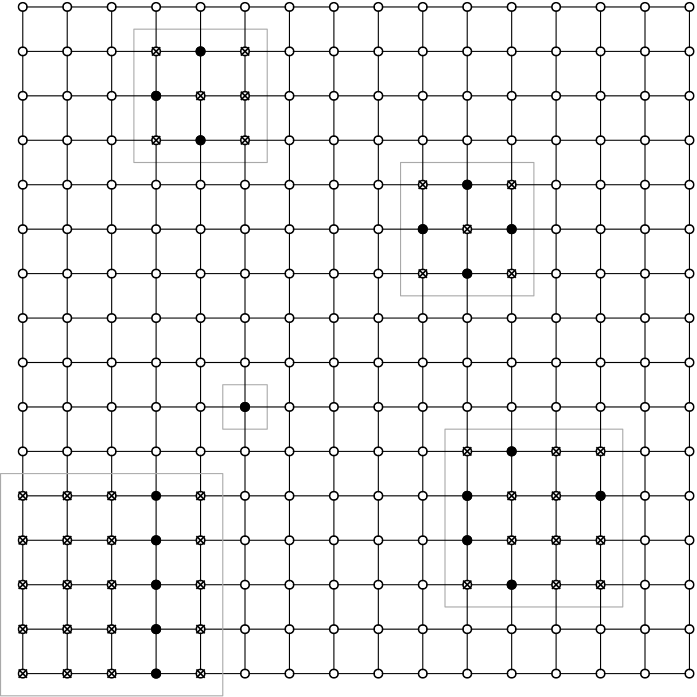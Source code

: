 <?xml version="1.0"?>
<!DOCTYPE ipe SYSTEM "ipe.dtd">
<ipe version="70010" creator="Ipe 7.0.10">
<info created="D:20120314140530" modified="D:20120314141859"/>
<ipestyle name="basic">
<symbol name="arrow/arc(spx)">
<path stroke="sym-stroke" fill="sym-stroke" pen="sym-pen">
0 0 m
-1 0.333 l
-1 -0.333 l
h
</path>
</symbol>
<symbol name="arrow/farc(spx)">
<path stroke="sym-stroke" fill="white" pen="sym-pen">
0 0 m
-1 0.333 l
-1 -0.333 l
h
</path>
</symbol>
<symbol name="mark/circle(sx)" transformations="translations">
<path fill="sym-stroke">
0.6 0 0 0.6 0 0 e
0.4 0 0 0.4 0 0 e
</path>
</symbol>
<symbol name="mark/disk(sx)" transformations="translations">
<path fill="sym-stroke">
0.6 0 0 0.6 0 0 e
</path>
</symbol>
<symbol name="mark/fdisk(sfx)" transformations="translations">
<group>
<path fill="sym-stroke" fillrule="eofill">
0.6 0 0 0.6 0 0 e
0.4 0 0 0.4 0 0 e
</path>
<path fill="sym-fill">
0.4 0 0 0.4 0 0 e
</path>
</group>
</symbol>
<symbol name="mark/box(sx)" transformations="translations">
<path fill="sym-stroke" fillrule="eofill">
-0.6 -0.6 m
0.6 -0.6 l
0.6 0.6 l
-0.6 0.6 l
h
-0.4 -0.4 m
0.4 -0.4 l
0.4 0.4 l
-0.4 0.4 l
h
</path>
</symbol>
<symbol name="mark/square(sx)" transformations="translations">
<path fill="sym-stroke">
-0.6 -0.6 m
0.6 -0.6 l
0.6 0.6 l
-0.6 0.6 l
h
</path>
</symbol>
<symbol name="mark/fsquare(sfx)" transformations="translations">
<group>
<path fill="sym-stroke" fillrule="eofill">
-0.6 -0.6 m
0.6 -0.6 l
0.6 0.6 l
-0.6 0.6 l
h
-0.4 -0.4 m
0.4 -0.4 l
0.4 0.4 l
-0.4 0.4 l
h
</path>
<path fill="sym-fill">
-0.4 -0.4 m
0.4 -0.4 l
0.4 0.4 l
-0.4 0.4 l
h
</path>
</group>
</symbol>
<symbol name="mark/cross(sx)" transformations="translations">
<group>
<path fill="sym-stroke">
-0.43 -0.57 m
0.57 0.43 l
0.43 0.57 l
-0.57 -0.43 l
h
</path>
<path fill="sym-stroke">
-0.43 0.57 m
0.57 -0.43 l
0.43 -0.57 l
-0.57 0.43 l
h
</path>
</group>
</symbol>
<symbol name="arrow/fnormal(spx)">
<path stroke="sym-stroke" fill="white" pen="sym-pen">
0 0 m
-1 0.333 l
-1 -0.333 l
h
</path>
</symbol>
<symbol name="arrow/pointed(spx)">
<path stroke="sym-stroke" fill="sym-stroke" pen="sym-pen">
0 0 m
-1 0.333 l
-0.8 0 l
-1 -0.333 l
h
</path>
</symbol>
<symbol name="arrow/fpointed(spx)">
<path stroke="sym-stroke" fill="white" pen="sym-pen">
0 0 m
-1 0.333 l
-0.8 0 l
-1 -0.333 l
h
</path>
</symbol>
<symbol name="arrow/linear(spx)">
<path stroke="sym-stroke" pen="sym-pen">
-1 0.333 m
0 0 l
-1 -0.333 l
</path>
</symbol>
<symbol name="arrow/fdouble(spx)">
<path stroke="sym-stroke" fill="white" pen="sym-pen">
0 0 m
-1 0.333 l
-1 -0.333 l
h
-1 0 m
-2 0.333 l
-2 -0.333 l
h
</path>
</symbol>
<symbol name="arrow/double(spx)">
<path stroke="sym-stroke" fill="sym-stroke" pen="sym-pen">
0 0 m
-1 0.333 l
-1 -0.333 l
h
-1 0 m
-2 0.333 l
-2 -0.333 l
h
</path>
</symbol>
<pen name="heavier" value="0.8"/>
<pen name="fat" value="1.2"/>
<pen name="ultrafat" value="2"/>
<symbolsize name="large" value="5"/>
<symbolsize name="small" value="2"/>
<symbolsize name="tiny" value="1.1"/>
<arrowsize name="large" value="10"/>
<arrowsize name="small" value="5"/>
<arrowsize name="tiny" value="3"/>
<color name="red" value="1 0 0"/>
<color name="green" value="0 1 0"/>
<color name="blue" value="0 0 1"/>
<color name="yellow" value="1 1 0"/>
<color name="orange" value="1 0.647 0"/>
<color name="gold" value="1 0.843 0"/>
<color name="purple" value="0.627 0.125 0.941"/>
<color name="gray" value="0.745"/>
<color name="brown" value="0.647 0.165 0.165"/>
<color name="navy" value="0 0 0.502"/>
<color name="pink" value="1 0.753 0.796"/>
<color name="seagreen" value="0.18 0.545 0.341"/>
<color name="turquoise" value="0.251 0.878 0.816"/>
<color name="violet" value="0.933 0.51 0.933"/>
<color name="darkblue" value="0 0 0.545"/>
<color name="darkcyan" value="0 0.545 0.545"/>
<color name="darkgray" value="0.663"/>
<color name="darkgreen" value="0 0.392 0"/>
<color name="darkmagenta" value="0.545 0 0.545"/>
<color name="darkorange" value="1 0.549 0"/>
<color name="darkred" value="0.545 0 0"/>
<color name="lightblue" value="0.678 0.847 0.902"/>
<color name="lightcyan" value="0.878 1 1"/>
<color name="lightgray" value="0.827"/>
<color name="lightgreen" value="0.565 0.933 0.565"/>
<color name="lightyellow" value="1 1 0.878"/>
<dashstyle name="dashed" value="[4] 0"/>
<dashstyle name="dotted" value="[1 3] 0"/>
<dashstyle name="dash dotted" value="[4 2 1 2] 0"/>
<dashstyle name="dash dot dotted" value="[4 2 1 2 1 2] 0"/>
<textsize name="large" value="\large"/>
<textsize name="small" value="\small"/>
<textsize name="tiny" value="\tiny"/>
<textsize name="Large" value="\Large"/>
<textsize name="LARGE" value="\LARGE"/>
<textsize name="huge" value="\huge"/>
<textsize name="Huge" value="\Huge"/>
<textsize name="footnote" value="\footnotesize"/>
<textstyle name="center" begin="\begin{center}" end="\end{center}"/>
<textstyle name="itemize" begin="\begin{itemize}" end="\end{itemize}"/>
<textstyle name="item" begin="\begin{itemize}\item{}" end="\end{itemize}"/>
<gridsize name="4 pts" value="4"/>
<gridsize name="8 pts (~3 mm)" value="8"/>
<gridsize name="16 pts (~6 mm)" value="16"/>
<gridsize name="32 pts (~12 mm)" value="32"/>
<gridsize name="10 pts (~3.5 mm)" value="10"/>
<gridsize name="20 pts (~7 mm)" value="20"/>
<gridsize name="14 pts (~5 mm)" value="14"/>
<gridsize name="28 pts (~10 mm)" value="28"/>
<gridsize name="56 pts (~20 mm)" value="56"/>
<anglesize name="90 deg" value="90"/>
<anglesize name="60 deg" value="60"/>
<anglesize name="45 deg" value="45"/>
<anglesize name="30 deg" value="30"/>
<anglesize name="22.5 deg" value="22.5"/>
<tiling name="falling" angle="-60" step="4" width="1"/>
<tiling name="rising" angle="30" step="4" width="1"/>
</ipestyle>
<page>
<layer name="alpha"/>
<view layers="alpha" active="alpha"/>
<path layer="alpha" matrix="1 0 0 1 -168 -24" stroke="darkgray">
384 320 m
384 256 l
448 256 l
448 320 l
h
</path>
<path matrix="1 0 0 1 -232 -8" stroke="darkgray">
336 448 m
336 400 l
384 400 l
384 448 l
h
</path>
<path matrix="1 0 0 1 -136 -56" stroke="darkgray">
336 448 m
336 400 l
384 400 l
384 448 l
h
</path>
<path matrix="1 0 0 1 -216 -72" stroke="darkgray">
352 384 m
352 368 l
368 368 l
368 384 l
h
</path>
<path stroke="black">
64 352 m
304 352 l
</path>
<path matrix="1 0 0 1 192 0" stroke="black">
112 208 m
112 448 l
</path>
<path matrix="1 0 0 1 192 0" stroke="black">
96 208 m
96 448 l
</path>
<path matrix="1 0 0 1 192 0" stroke="black">
80 208 m
80 448 l
</path>
<path matrix="1 0 0 1 192 0" stroke="black">
64 448 m
64 208 l
</path>
<path matrix="1 0 0 1 128 0" stroke="black">
112 208 m
112 448 l
</path>
<path matrix="1 0 0 1 128 0" stroke="black">
96 208 m
96 448 l
</path>
<path matrix="1 0 0 1 128 0" stroke="black">
80 208 m
80 448 l
</path>
<path matrix="1 0 0 1 128 0" stroke="black">
64 448 m
64 208 l
</path>
<path matrix="1 0 0 1 64 0" stroke="black">
112 208 m
112 448 l
</path>
<path matrix="1 0 0 1 64 0" stroke="black">
96 208 m
96 448 l
</path>
<path matrix="1 0 0 1 64 0" stroke="black">
80 208 m
80 448 l
</path>
<path matrix="1 0 0 1 64 0" stroke="black">
64 448 m
64 208 l
</path>
<path stroke="black">
112 208 m
112 448 l
</path>
<path stroke="black">
96 208 m
96 448 l
</path>
<path stroke="black">
80 208 m
80 448 l
</path>
<path stroke="black">
64 448 m
64 208 l
</path>
<path stroke="black">
64 448 m
304 448 l
</path>
<path stroke="black">
64 432 m
304 432 l
</path>
<path stroke="black">
64 416 m
304 416 l
</path>
<path stroke="black">
64 208 m
304 208 l
</path>
<path stroke="black">
64 224 m
304 224 l
</path>
<path stroke="black">
64 240 m
304 240 l
</path>
<path stroke="black">
64 256 m
304 256 l
</path>
<path stroke="black">
64 272 m
304 272 l
</path>
<path stroke="black">
64 288 m
304 288 l
</path>
<path stroke="black">
64 304 m
304 304 l
</path>
<path stroke="black">
64 320 m
304 320 l
</path>
<path stroke="black">
64 336 m
304 336 l
</path>
<path stroke="black">
64 368 m
304 368 l
</path>
<path stroke="black">
64 384 m
304 384 l
</path>
<path stroke="black">
64 400 m
304 400 l
</path>
<use name="mark/fdisk(sfx)" pos="64 448" size="normal" stroke="black" fill="white"/>
<use name="mark/fdisk(sfx)" pos="80 448" size="normal" stroke="black" fill="white"/>
<use name="mark/fdisk(sfx)" pos="96 448" size="normal" stroke="black" fill="white"/>
<use name="mark/fdisk(sfx)" pos="112 448" size="normal" stroke="black" fill="white"/>
<use name="mark/fdisk(sfx)" pos="112 432" size="normal" stroke="black" fill="white"/>
<use name="mark/fdisk(sfx)" pos="96 432" size="normal" stroke="black" fill="white"/>
<use name="mark/fdisk(sfx)" pos="80 432" size="normal" stroke="black" fill="white"/>
<use name="mark/fdisk(sfx)" pos="64 432" size="normal" stroke="black" fill="white"/>
<use name="mark/fdisk(sfx)" pos="64 416" size="normal" stroke="black" fill="white"/>
<use name="mark/fdisk(sfx)" pos="80 416" size="normal" stroke="black" fill="white"/>
<use name="mark/fdisk(sfx)" pos="96 416" size="normal" stroke="black" fill="white"/>
<use name="mark/fdisk(sfx)" pos="112 416" size="normal" stroke="black" fill="white"/>
<use name="mark/fdisk(sfx)" pos="64 400" size="normal" stroke="black" fill="white"/>
<use name="mark/fdisk(sfx)" pos="80 400" size="normal" stroke="black" fill="white"/>
<use name="mark/fdisk(sfx)" pos="96 400" size="normal" stroke="black" fill="white"/>
<use name="mark/fdisk(sfx)" pos="112 400" size="normal" stroke="black" fill="white"/>
<use matrix="1 0 0 1 64 0" name="mark/fdisk(sfx)" pos="64 448" size="normal" stroke="black" fill="white"/>
<use matrix="1 0 0 1 64 0" name="mark/fdisk(sfx)" pos="80 448" size="normal" stroke="black" fill="white"/>
<use matrix="1 0 0 1 64 0" name="mark/fdisk(sfx)" pos="96 448" size="normal" stroke="black" fill="white"/>
<use matrix="1 0 0 1 64 0" name="mark/fdisk(sfx)" pos="112 448" size="normal" stroke="black" fill="white"/>
<use matrix="1 0 0 1 64 0" name="mark/fdisk(sfx)" pos="112 432" size="normal" stroke="black" fill="white"/>
<use matrix="1 0 0 1 64 0" name="mark/fdisk(sfx)" pos="96 432" size="normal" stroke="black" fill="white"/>
<use matrix="1 0 0 1 64 0" name="mark/fdisk(sfx)" pos="80 432" size="normal" stroke="black" fill="white"/>
<use matrix="1 0 0 1 64 0" name="mark/fdisk(sfx)" pos="64 432" size="normal" stroke="black" fill="white"/>
<use matrix="1 0 0 1 64 0" name="mark/fdisk(sfx)" pos="64 416" size="normal" stroke="black" fill="white"/>
<use matrix="1 0 0 1 64 0" name="mark/fdisk(sfx)" pos="80 416" size="normal" stroke="black" fill="white"/>
<use matrix="1 0 0 1 64 0" name="mark/fdisk(sfx)" pos="96 416" size="normal" stroke="black" fill="white"/>
<use matrix="1 0 0 1 64 0" name="mark/fdisk(sfx)" pos="112 416" size="normal" stroke="black" fill="white"/>
<use matrix="1 0 0 1 64 0" name="mark/fdisk(sfx)" pos="64 400" size="normal" stroke="black" fill="white"/>
<use matrix="1 0 0 1 64 0" name="mark/fdisk(sfx)" pos="80 400" size="normal" stroke="black" fill="white"/>
<use matrix="1 0 0 1 64 0" name="mark/fdisk(sfx)" pos="96 400" size="normal" stroke="black" fill="white"/>
<use matrix="1 0 0 1 64 0" name="mark/fdisk(sfx)" pos="112 400" size="normal" stroke="black" fill="white"/>
<use matrix="1 0 0 1 128 0" name="mark/fdisk(sfx)" pos="64 448" size="normal" stroke="black" fill="white"/>
<use matrix="1 0 0 1 128 0" name="mark/fdisk(sfx)" pos="80 448" size="normal" stroke="black" fill="white"/>
<use matrix="1 0 0 1 128 0" name="mark/fdisk(sfx)" pos="96 448" size="normal" stroke="black" fill="white"/>
<use matrix="1 0 0 1 128 0" name="mark/fdisk(sfx)" pos="112 448" size="normal" stroke="black" fill="white"/>
<use matrix="1 0 0 1 128 0" name="mark/fdisk(sfx)" pos="112 432" size="normal" stroke="black" fill="white"/>
<use matrix="1 0 0 1 128 0" name="mark/fdisk(sfx)" pos="96 432" size="normal" stroke="black" fill="white"/>
<use matrix="1 0 0 1 128 0" name="mark/fdisk(sfx)" pos="80 432" size="normal" stroke="black" fill="white"/>
<use matrix="1 0 0 1 128 0" name="mark/fdisk(sfx)" pos="64 432" size="normal" stroke="black" fill="white"/>
<use matrix="1 0 0 1 128 0" name="mark/fdisk(sfx)" pos="64 416" size="normal" stroke="black" fill="white"/>
<use matrix="1 0 0 1 128 0" name="mark/fdisk(sfx)" pos="80 416" size="normal" stroke="black" fill="white"/>
<use matrix="1 0 0 1 128 0" name="mark/fdisk(sfx)" pos="96 416" size="normal" stroke="black" fill="white"/>
<use matrix="1 0 0 1 128 0" name="mark/fdisk(sfx)" pos="112 416" size="normal" stroke="black" fill="white"/>
<use matrix="1 0 0 1 128 0" name="mark/fdisk(sfx)" pos="64 400" size="normal" stroke="black" fill="white"/>
<use matrix="1 0 0 1 128 0" name="mark/fdisk(sfx)" pos="80 400" size="normal" stroke="black" fill="white"/>
<use matrix="1 0 0 1 128 0" name="mark/fdisk(sfx)" pos="96 400" size="normal" stroke="black" fill="white"/>
<use matrix="1 0 0 1 128 0" name="mark/fdisk(sfx)" pos="112 400" size="normal" stroke="black" fill="white"/>
<use matrix="1 0 0 1 192 0" name="mark/fdisk(sfx)" pos="64 448" size="normal" stroke="black" fill="white"/>
<use matrix="1 0 0 1 192 0" name="mark/fdisk(sfx)" pos="80 448" size="normal" stroke="black" fill="white"/>
<use matrix="1 0 0 1 192 0" name="mark/fdisk(sfx)" pos="96 448" size="normal" stroke="black" fill="white"/>
<use matrix="1 0 0 1 192 0" name="mark/fdisk(sfx)" pos="112 448" size="normal" stroke="black" fill="white"/>
<use matrix="1 0 0 1 192 0" name="mark/fdisk(sfx)" pos="112 432" size="normal" stroke="black" fill="white"/>
<use matrix="1 0 0 1 192 0" name="mark/fdisk(sfx)" pos="96 432" size="normal" stroke="black" fill="white"/>
<use matrix="1 0 0 1 192 0" name="mark/fdisk(sfx)" pos="80 432" size="normal" stroke="black" fill="white"/>
<use matrix="1 0 0 1 192 0" name="mark/fdisk(sfx)" pos="64 432" size="normal" stroke="black" fill="white"/>
<use matrix="1 0 0 1 192 0" name="mark/fdisk(sfx)" pos="64 416" size="normal" stroke="black" fill="white"/>
<use matrix="1 0 0 1 192 0" name="mark/fdisk(sfx)" pos="80 416" size="normal" stroke="black" fill="white"/>
<use matrix="1 0 0 1 192 0" name="mark/fdisk(sfx)" pos="96 416" size="normal" stroke="black" fill="white"/>
<use matrix="1 0 0 1 192 0" name="mark/fdisk(sfx)" pos="112 416" size="normal" stroke="black" fill="white"/>
<use matrix="1 0 0 1 192 0" name="mark/fdisk(sfx)" pos="64 400" size="normal" stroke="black" fill="white"/>
<use matrix="1 0 0 1 192 0" name="mark/fdisk(sfx)" pos="80 400" size="normal" stroke="black" fill="white"/>
<use matrix="1 0 0 1 192 0" name="mark/fdisk(sfx)" pos="96 400" size="normal" stroke="black" fill="white"/>
<use matrix="1 0 0 1 192 0" name="mark/fdisk(sfx)" pos="112 400" size="normal" stroke="black" fill="white"/>
<use matrix="1 0 0 1 0 -64" name="mark/fdisk(sfx)" pos="64 448" size="normal" stroke="black" fill="white"/>
<use matrix="1 0 0 1 0 -64" name="mark/fdisk(sfx)" pos="80 448" size="normal" stroke="black" fill="white"/>
<use matrix="1 0 0 1 0 -64" name="mark/fdisk(sfx)" pos="96 448" size="normal" stroke="black" fill="white"/>
<use matrix="1 0 0 1 0 -64" name="mark/fdisk(sfx)" pos="112 448" size="normal" stroke="black" fill="white"/>
<use matrix="1 0 0 1 0 -64" name="mark/fdisk(sfx)" pos="112 432" size="normal" stroke="black" fill="white"/>
<use matrix="1 0 0 1 0 -64" name="mark/fdisk(sfx)" pos="96 432" size="normal" stroke="black" fill="white"/>
<use matrix="1 0 0 1 0 -64" name="mark/fdisk(sfx)" pos="80 432" size="normal" stroke="black" fill="white"/>
<use matrix="1 0 0 1 0 -64" name="mark/fdisk(sfx)" pos="64 432" size="normal" stroke="black" fill="white"/>
<use matrix="1 0 0 1 0 -64" name="mark/fdisk(sfx)" pos="64 416" size="normal" stroke="black" fill="white"/>
<use matrix="1 0 0 1 0 -64" name="mark/fdisk(sfx)" pos="80 416" size="normal" stroke="black" fill="white"/>
<use matrix="1 0 0 1 0 -64" name="mark/fdisk(sfx)" pos="96 416" size="normal" stroke="black" fill="white"/>
<use matrix="1 0 0 1 0 -64" name="mark/fdisk(sfx)" pos="112 416" size="normal" stroke="black" fill="white"/>
<use matrix="1 0 0 1 0 -64" name="mark/fdisk(sfx)" pos="64 400" size="normal" stroke="black" fill="white"/>
<use matrix="1 0 0 1 0 -64" name="mark/fdisk(sfx)" pos="80 400" size="normal" stroke="black" fill="white"/>
<use matrix="1 0 0 1 0 -64" name="mark/fdisk(sfx)" pos="96 400" size="normal" stroke="black" fill="white"/>
<use matrix="1 0 0 1 0 -64" name="mark/fdisk(sfx)" pos="112 400" size="normal" stroke="black" fill="white"/>
<use matrix="1 0 0 1 64 -64" name="mark/fdisk(sfx)" pos="64 448" size="normal" stroke="black" fill="white"/>
<use matrix="1 0 0 1 64 -64" name="mark/fdisk(sfx)" pos="80 448" size="normal" stroke="black" fill="white"/>
<use matrix="1 0 0 1 64 -64" name="mark/fdisk(sfx)" pos="96 448" size="normal" stroke="black" fill="white"/>
<use matrix="1 0 0 1 64 -64" name="mark/fdisk(sfx)" pos="112 448" size="normal" stroke="black" fill="white"/>
<use matrix="1 0 0 1 64 -64" name="mark/fdisk(sfx)" pos="112 432" size="normal" stroke="black" fill="white"/>
<use matrix="1 0 0 1 64 -64" name="mark/fdisk(sfx)" pos="96 432" size="normal" stroke="black" fill="white"/>
<use matrix="1 0 0 1 64 -64" name="mark/fdisk(sfx)" pos="80 432" size="normal" stroke="black" fill="white"/>
<use matrix="1 0 0 1 64 -64" name="mark/fdisk(sfx)" pos="64 432" size="normal" stroke="black" fill="white"/>
<use matrix="1 0 0 1 64 -64" name="mark/fdisk(sfx)" pos="64 416" size="normal" stroke="black" fill="white"/>
<use matrix="1 0 0 1 64 -64" name="mark/fdisk(sfx)" pos="80 416" size="normal" stroke="black" fill="white"/>
<use matrix="1 0 0 1 64 -64" name="mark/fdisk(sfx)" pos="96 416" size="normal" stroke="black" fill="white"/>
<use matrix="1 0 0 1 64 -64" name="mark/fdisk(sfx)" pos="112 416" size="normal" stroke="black" fill="white"/>
<use matrix="1 0 0 1 64 -64" name="mark/fdisk(sfx)" pos="64 400" size="normal" stroke="black" fill="white"/>
<use matrix="1 0 0 1 64 -64" name="mark/fdisk(sfx)" pos="80 400" size="normal" stroke="black" fill="white"/>
<use matrix="1 0 0 1 64 -64" name="mark/fdisk(sfx)" pos="96 400" size="normal" stroke="black" fill="white"/>
<use matrix="1 0 0 1 64 -64" name="mark/fdisk(sfx)" pos="112 400" size="normal" stroke="black" fill="white"/>
<use matrix="1 0 0 1 128 -64" name="mark/fdisk(sfx)" pos="64 448" size="normal" stroke="black" fill="white"/>
<use matrix="1 0 0 1 128 -64" name="mark/fdisk(sfx)" pos="80 448" size="normal" stroke="black" fill="white"/>
<use matrix="1 0 0 1 128 -64" name="mark/fdisk(sfx)" pos="96 448" size="normal" stroke="black" fill="white"/>
<use matrix="1 0 0 1 128 -64" name="mark/fdisk(sfx)" pos="112 448" size="normal" stroke="black" fill="white"/>
<use matrix="1 0 0 1 128 -64" name="mark/fdisk(sfx)" pos="112 432" size="normal" stroke="black" fill="white"/>
<use matrix="1 0 0 1 128 -64" name="mark/fdisk(sfx)" pos="96 432" size="normal" stroke="black" fill="white"/>
<use matrix="1 0 0 1 128 -64" name="mark/fdisk(sfx)" pos="80 432" size="normal" stroke="black" fill="white"/>
<use matrix="1 0 0 1 128 -64" name="mark/fdisk(sfx)" pos="64 432" size="normal" stroke="black" fill="white"/>
<use matrix="1 0 0 1 128 -64" name="mark/fdisk(sfx)" pos="64 416" size="normal" stroke="black" fill="white"/>
<use matrix="1 0 0 1 128 -64" name="mark/fdisk(sfx)" pos="80 416" size="normal" stroke="black" fill="white"/>
<use matrix="1 0 0 1 128 -64" name="mark/disk(sx)" pos="96 416" size="normal" stroke="black"/>
<use matrix="1 0 0 1 128 -64" name="mark/fdisk(sfx)" pos="112 416" size="normal" stroke="black" fill="white"/>
<use matrix="1 0 0 1 128 -64" name="mark/fdisk(sfx)" pos="64 400" size="normal" stroke="black" fill="white"/>
<use matrix="1 0 0 1 128 -64" name="mark/fdisk(sfx)" pos="80 400" size="normal" stroke="black" fill="white"/>
<use matrix="1 0 0 1 128 -64" name="mark/fdisk(sfx)" pos="96 400" size="normal" stroke="black" fill="white"/>
<use matrix="1 0 0 1 128 -64" name="mark/fdisk(sfx)" pos="112 400" size="normal" stroke="black" fill="white"/>
<use matrix="1 0 0 1 192 -64" name="mark/fdisk(sfx)" pos="64 448" size="normal" stroke="black" fill="white"/>
<use matrix="1 0 0 1 192 -64" name="mark/fdisk(sfx)" pos="80 448" size="normal" stroke="black" fill="white"/>
<use matrix="1 0 0 1 192 -64" name="mark/fdisk(sfx)" pos="96 448" size="normal" stroke="black" fill="white"/>
<use matrix="1 0 0 1 192 -64" name="mark/fdisk(sfx)" pos="112 448" size="normal" stroke="black" fill="white"/>
<use matrix="1 0 0 1 192 -64" name="mark/fdisk(sfx)" pos="112 432" size="normal" stroke="black" fill="white"/>
<use matrix="1 0 0 1 192 -64" name="mark/fdisk(sfx)" pos="96 432" size="normal" stroke="black" fill="white"/>
<use matrix="1 0 0 1 192 -64" name="mark/fdisk(sfx)" pos="80 432" size="normal" stroke="black" fill="white"/>
<use matrix="1 0 0 1 192 -64" name="mark/fdisk(sfx)" pos="64 432" size="normal" stroke="black" fill="white"/>
<use matrix="1 0 0 1 192 -64" name="mark/fdisk(sfx)" pos="64 416" size="normal" stroke="black" fill="white"/>
<use matrix="1 0 0 1 192 -64" name="mark/fdisk(sfx)" pos="80 416" size="normal" stroke="black" fill="white"/>
<use matrix="1 0 0 1 192 -64" name="mark/fdisk(sfx)" pos="96 416" size="normal" stroke="black" fill="white"/>
<use matrix="1 0 0 1 192 -64" name="mark/fdisk(sfx)" pos="112 416" size="normal" stroke="black" fill="white"/>
<use matrix="1 0 0 1 192 -64" name="mark/fdisk(sfx)" pos="64 400" size="normal" stroke="black" fill="white"/>
<use matrix="1 0 0 1 192 -64" name="mark/fdisk(sfx)" pos="80 400" size="normal" stroke="black" fill="white"/>
<use matrix="1 0 0 1 192 -64" name="mark/fdisk(sfx)" pos="96 400" size="normal" stroke="black" fill="white"/>
<use matrix="1 0 0 1 192 -64" name="mark/fdisk(sfx)" pos="112 400" size="normal" stroke="black" fill="white"/>
<use matrix="1 0 0 1 0 -128" name="mark/fdisk(sfx)" pos="64 448" size="normal" stroke="black" fill="white"/>
<use matrix="1 0 0 1 0 -128" name="mark/fdisk(sfx)" pos="80 448" size="normal" stroke="black" fill="white"/>
<use matrix="1 0 0 1 0 -128" name="mark/fdisk(sfx)" pos="96 448" size="normal" stroke="black" fill="white"/>
<use matrix="1 0 0 1 0 -128" name="mark/fdisk(sfx)" pos="112 448" size="normal" stroke="black" fill="white"/>
<use matrix="1 0 0 1 0 -128" name="mark/fdisk(sfx)" pos="112 432" size="normal" stroke="black" fill="white"/>
<use matrix="1 0 0 1 0 -128" name="mark/fdisk(sfx)" pos="96 432" size="normal" stroke="black" fill="white"/>
<use matrix="1 0 0 1 0 -128" name="mark/fdisk(sfx)" pos="80 432" size="normal" stroke="black" fill="white"/>
<use matrix="1 0 0 1 0 -128" name="mark/fdisk(sfx)" pos="64 432" size="normal" stroke="black" fill="white"/>
<use matrix="1 0 0 1 0 -128" name="mark/fdisk(sfx)" pos="64 416" size="normal" stroke="black" fill="white"/>
<use matrix="1 0 0 1 0 -128" name="mark/fdisk(sfx)" pos="80 416" size="normal" stroke="black" fill="white"/>
<use matrix="1 0 0 1 0 -128" name="mark/fdisk(sfx)" pos="96 416" size="normal" stroke="black" fill="white"/>
<use matrix="1 0 0 1 0 -128" name="mark/fdisk(sfx)" pos="112 416" size="normal" stroke="black" fill="white"/>
<use matrix="1 0 0 1 0 -128" name="mark/fdisk(sfx)" pos="64 400" size="normal" stroke="black" fill="white"/>
<use matrix="1 0 0 1 0 -128" name="mark/fdisk(sfx)" pos="80 400" size="normal" stroke="black" fill="white"/>
<use matrix="1 0 0 1 0 -128" name="mark/fdisk(sfx)" pos="96 400" size="normal" stroke="black" fill="white"/>
<use matrix="1 0 0 1 64 -128" name="mark/fdisk(sfx)" pos="64 448" size="normal" stroke="black" fill="white"/>
<use matrix="1 0 0 1 64 -128" name="mark/fdisk(sfx)" pos="80 448" size="normal" stroke="black" fill="white"/>
<use matrix="1 0 0 1 64 -128" name="mark/fdisk(sfx)" pos="96 448" size="normal" stroke="black" fill="white"/>
<use matrix="1 0 0 1 64 -128" name="mark/fdisk(sfx)" pos="112 448" size="normal" stroke="black" fill="white"/>
<use matrix="1 0 0 1 64 -128" name="mark/fdisk(sfx)" pos="112 432" size="normal" stroke="black" fill="white"/>
<use matrix="1 0 0 1 64 -128" name="mark/fdisk(sfx)" pos="96 432" size="normal" stroke="black" fill="white"/>
<use matrix="1 0 0 1 64 -128" name="mark/fdisk(sfx)" pos="80 432" size="normal" stroke="black" fill="white"/>
<use matrix="1 0 0 1 64 -128" name="mark/fdisk(sfx)" pos="64 432" size="normal" stroke="black" fill="white"/>
<use matrix="1 0 0 1 64 -128" name="mark/fdisk(sfx)" pos="64 416" size="normal" stroke="black" fill="white"/>
<use matrix="1 0 0 1 64 -128" name="mark/fdisk(sfx)" pos="80 416" size="normal" stroke="black" fill="white"/>
<use matrix="1 0 0 1 64 -128" name="mark/fdisk(sfx)" pos="96 416" size="normal" stroke="black" fill="white"/>
<use matrix="1 0 0 1 64 -128" name="mark/fdisk(sfx)" pos="112 416" size="normal" stroke="black" fill="white"/>
<use matrix="1 0 0 1 64 -128" name="mark/fdisk(sfx)" pos="64 400" size="normal" stroke="black" fill="white"/>
<use matrix="1 0 0 1 64 -128" name="mark/fdisk(sfx)" pos="96 400" size="normal" stroke="black" fill="white"/>
<use matrix="1 0 0 1 64 -128" name="mark/fdisk(sfx)" pos="112 400" size="normal" stroke="black" fill="white"/>
<use matrix="1 0 0 1 128 -128" name="mark/fdisk(sfx)" pos="64 448" size="normal" stroke="black" fill="white"/>
<use matrix="1 0 0 1 128 -128" name="mark/fdisk(sfx)" pos="80 448" size="normal" stroke="black" fill="white"/>
<use matrix="1 0 0 1 128 -128" name="mark/fdisk(sfx)" pos="96 448" size="normal" stroke="black" fill="white"/>
<use matrix="1 0 0 1 128 -128" name="mark/fdisk(sfx)" pos="112 448" size="normal" stroke="black" fill="white"/>
<use matrix="1 0 0 1 128 -128" name="mark/fdisk(sfx)" pos="112 432" size="normal" stroke="black" fill="white"/>
<use matrix="1 0 0 1 128 -128" name="mark/fdisk(sfx)" pos="96 432" size="normal" stroke="black" fill="white"/>
<use matrix="1 0 0 1 128 -128" name="mark/fdisk(sfx)" pos="80 432" size="normal" stroke="black" fill="white"/>
<use matrix="1 0 0 1 128 -128" name="mark/fdisk(sfx)" pos="64 432" size="normal" stroke="black" fill="white"/>
<use matrix="1 0 0 1 128 -128" name="mark/fdisk(sfx)" pos="64 416" size="normal" stroke="black" fill="white"/>
<use matrix="1 0 0 1 128 -128" name="mark/fdisk(sfx)" pos="80 416" size="normal" stroke="black" fill="white"/>
<use matrix="1 0 0 1 128 -128" name="mark/fdisk(sfx)" pos="96 416" size="normal" stroke="black" fill="white"/>
<use matrix="1 0 0 1 128 -128" name="mark/fdisk(sfx)" pos="112 416" size="normal" stroke="black" fill="white"/>
<use matrix="1 0 0 1 128 -128" name="mark/fdisk(sfx)" pos="64 400" size="normal" stroke="black" fill="white"/>
<use matrix="1 0 0 1 128 -128" name="mark/fdisk(sfx)" pos="80 400" size="normal" stroke="black" fill="white"/>
<use matrix="1 0 0 1 128 -128" name="mark/fdisk(sfx)" pos="96 400" size="normal" stroke="black" fill="white"/>
<use matrix="1 0 0 1 128 -128" name="mark/fdisk(sfx)" pos="112 400" size="normal" stroke="black" fill="white"/>
<use matrix="1 0 0 1 192 -128" name="mark/fdisk(sfx)" pos="64 448" size="normal" stroke="black" fill="white"/>
<use matrix="1 0 0 1 192 -128" name="mark/fdisk(sfx)" pos="80 448" size="normal" stroke="black" fill="white"/>
<use matrix="1 0 0 1 192 -128" name="mark/fdisk(sfx)" pos="96 448" size="normal" stroke="black" fill="white"/>
<use matrix="1 0 0 1 192 -128" name="mark/fdisk(sfx)" pos="112 448" size="normal" stroke="black" fill="white"/>
<use matrix="1 0 0 1 192 -128" name="mark/fdisk(sfx)" pos="112 432" size="normal" stroke="black" fill="white"/>
<use matrix="1 0 0 1 192 -128" name="mark/fdisk(sfx)" pos="96 432" size="normal" stroke="black" fill="white"/>
<use matrix="1 0 0 1 192 -128" name="mark/fdisk(sfx)" pos="80 432" size="normal" stroke="black" fill="white"/>
<use matrix="1 0 0 1 192 -128" name="mark/fdisk(sfx)" pos="64 432" size="normal" stroke="black" fill="white"/>
<use matrix="1 0 0 1 192 -128" name="mark/fdisk(sfx)" pos="64 416" size="normal" stroke="black" fill="white"/>
<use matrix="1 0 0 1 192 -128" name="mark/fdisk(sfx)" pos="80 416" size="normal" stroke="black" fill="white"/>
<use matrix="1 0 0 1 192 -128" name="mark/fdisk(sfx)" pos="96 416" size="normal" stroke="black" fill="white"/>
<use matrix="1 0 0 1 192 -128" name="mark/fdisk(sfx)" pos="112 416" size="normal" stroke="black" fill="white"/>
<use matrix="1 0 0 1 192 -128" name="mark/fdisk(sfx)" pos="64 400" size="normal" stroke="black" fill="white"/>
<use matrix="1 0 0 1 192 -128" name="mark/fdisk(sfx)" pos="80 400" size="normal" stroke="black" fill="white"/>
<use matrix="1 0 0 1 192 -128" name="mark/fdisk(sfx)" pos="96 400" size="normal" stroke="black" fill="white"/>
<use matrix="1 0 0 1 192 -128" name="mark/fdisk(sfx)" pos="112 400" size="normal" stroke="black" fill="white"/>
<use matrix="1 0 0 1 0 -192" name="mark/fdisk(sfx)" pos="64 448" size="normal" stroke="black" fill="white"/>
<use matrix="1 0 0 1 0 -192" name="mark/fdisk(sfx)" pos="80 448" size="normal" stroke="black" fill="white"/>
<use matrix="1 0 0 1 0 -192" name="mark/fdisk(sfx)" pos="96 448" size="normal" stroke="black" fill="white"/>
<use matrix="1 0 0 1 0 -192" name="mark/fdisk(sfx)" pos="112 448" size="normal" stroke="black" fill="white"/>
<use matrix="1 0 0 1 0 -192" name="mark/fdisk(sfx)" pos="112 432" size="normal" stroke="black" fill="white"/>
<use matrix="1 0 0 1 0 -192" name="mark/fdisk(sfx)" pos="96 432" size="normal" stroke="black" fill="white"/>
<use matrix="1 0 0 1 0 -192" name="mark/fdisk(sfx)" pos="80 432" size="normal" stroke="black" fill="white"/>
<use matrix="1 0 0 1 0 -192" name="mark/fdisk(sfx)" pos="64 432" size="normal" stroke="black" fill="white"/>
<use matrix="1 0 0 1 0 -192" name="mark/fdisk(sfx)" pos="64 416" size="normal" stroke="black" fill="white"/>
<use matrix="1 0 0 1 0 -192" name="mark/fdisk(sfx)" pos="80 416" size="normal" stroke="black" fill="white"/>
<use matrix="1 0 0 1 0 -192" name="mark/fdisk(sfx)" pos="96 416" size="normal" stroke="black" fill="white"/>
<use matrix="1 0 0 1 0 -192" name="mark/fdisk(sfx)" pos="112 416" size="normal" stroke="black" fill="white"/>
<use matrix="1 0 0 1 0 -192" name="mark/fdisk(sfx)" pos="64 400" size="normal" stroke="black" fill="white"/>
<use matrix="1 0 0 1 0 -192" name="mark/fdisk(sfx)" pos="80 400" size="normal" stroke="black" fill="white"/>
<use matrix="1 0 0 1 0 -192" name="mark/fdisk(sfx)" pos="96 400" size="normal" stroke="black" fill="white"/>
<use matrix="1 0 0 1 0 -192" name="mark/fdisk(sfx)" pos="112 400" size="normal" stroke="black" fill="white"/>
<use matrix="1 0 0 1 64 -192" name="mark/fdisk(sfx)" pos="64 448" size="normal" stroke="black" fill="white"/>
<use matrix="1 0 0 1 64 -192" name="mark/fdisk(sfx)" pos="96 448" size="normal" stroke="black" fill="white"/>
<use matrix="1 0 0 1 64 -192" name="mark/fdisk(sfx)" pos="112 448" size="normal" stroke="black" fill="white"/>
<use matrix="1 0 0 1 64 -192" name="mark/fdisk(sfx)" pos="112 432" size="normal" stroke="black" fill="white"/>
<use matrix="1 0 0 1 64 -192" name="mark/fdisk(sfx)" pos="96 432" size="normal" stroke="black" fill="white"/>
<use matrix="1 0 0 1 64 -192" name="mark/fdisk(sfx)" pos="64 432" size="normal" stroke="black" fill="white"/>
<use matrix="1 0 0 1 64 -192" name="mark/fdisk(sfx)" pos="64 416" size="normal" stroke="black" fill="white"/>
<use matrix="1 0 0 1 64 -192" name="mark/fdisk(sfx)" pos="96 416" size="normal" stroke="black" fill="white"/>
<use matrix="1 0 0 1 64 -192" name="mark/fdisk(sfx)" pos="112 416" size="normal" stroke="black" fill="white"/>
<use matrix="1 0 0 1 64 -192" name="mark/fdisk(sfx)" pos="64 400" size="normal" stroke="black" fill="white"/>
<use matrix="1 0 0 1 64 -192" name="mark/fdisk(sfx)" pos="96 400" size="normal" stroke="black" fill="white"/>
<use matrix="1 0 0 1 64 -192" name="mark/fdisk(sfx)" pos="112 400" size="normal" stroke="black" fill="white"/>
<use matrix="1 0 0 1 128 -192" name="mark/fdisk(sfx)" pos="64 448" size="normal" stroke="black" fill="white"/>
<use matrix="1 0 0 1 128 -192" name="mark/fdisk(sfx)" pos="80 448" size="normal" stroke="black" fill="white"/>
<use matrix="1 0 0 1 128 -192" name="mark/fdisk(sfx)" pos="96 448" size="normal" stroke="black" fill="white"/>
<use matrix="1 0 0 1 128 -192" name="mark/fdisk(sfx)" pos="112 448" size="normal" stroke="black" fill="white"/>
<use matrix="1 0 0 1 128 -192" name="mark/fdisk(sfx)" pos="112 432" size="normal" stroke="black" fill="white"/>
<use matrix="1 0 0 1 128 -192" name="mark/fdisk(sfx)" pos="96 432" size="normal" stroke="black" fill="white"/>
<use matrix="1 0 0 1 128 -192" name="mark/fdisk(sfx)" pos="80 432" size="normal" stroke="black" fill="white"/>
<use matrix="1 0 0 1 128 -192" name="mark/fdisk(sfx)" pos="64 432" size="normal" stroke="black" fill="white"/>
<use matrix="1 0 0 1 128 -192" name="mark/fdisk(sfx)" pos="64 416" size="normal" stroke="black" fill="white"/>
<use matrix="1 0 0 1 128 -192" name="mark/fdisk(sfx)" pos="80 416" size="normal" stroke="black" fill="white"/>
<use matrix="1 0 0 1 128 -192" name="mark/fdisk(sfx)" pos="96 416" size="normal" stroke="black" fill="white"/>
<use matrix="1 0 0 1 128 -192" name="mark/fdisk(sfx)" pos="112 416" size="normal" stroke="black" fill="white"/>
<use matrix="1 0 0 1 128 -192" name="mark/fdisk(sfx)" pos="64 400" size="normal" stroke="black" fill="white"/>
<use matrix="1 0 0 1 128 -192" name="mark/fdisk(sfx)" pos="80 400" size="normal" stroke="black" fill="white"/>
<use matrix="1 0 0 1 128 -192" name="mark/fdisk(sfx)" pos="96 400" size="normal" stroke="black" fill="white"/>
<use matrix="1 0 0 1 128 -192" name="mark/fdisk(sfx)" pos="112 400" size="normal" stroke="black" fill="white"/>
<use matrix="1 0 0 1 192 -192" name="mark/fdisk(sfx)" pos="64 448" size="normal" stroke="black" fill="white"/>
<use matrix="1 0 0 1 192 -192" name="mark/fdisk(sfx)" pos="80 448" size="normal" stroke="black" fill="white"/>
<use matrix="1 0 0 1 192 -192" name="mark/fdisk(sfx)" pos="96 448" size="normal" stroke="black" fill="white"/>
<use matrix="1 0 0 1 192 -192" name="mark/fdisk(sfx)" pos="112 448" size="normal" stroke="black" fill="white"/>
<use matrix="1 0 0 1 192 -192" name="mark/fdisk(sfx)" pos="112 432" size="normal" stroke="black" fill="white"/>
<use matrix="1 0 0 1 192 -192" name="mark/fdisk(sfx)" pos="96 432" size="normal" stroke="black" fill="white"/>
<use matrix="1 0 0 1 192 -192" name="mark/fdisk(sfx)" pos="80 432" size="normal" stroke="black" fill="white"/>
<use matrix="1 0 0 1 192 -192" name="mark/fdisk(sfx)" pos="64 432" size="normal" stroke="black" fill="white"/>
<use matrix="1 0 0 1 192 -192" name="mark/fdisk(sfx)" pos="64 416" size="normal" stroke="black" fill="white"/>
<use matrix="1 0 0 1 192 -192" name="mark/fdisk(sfx)" pos="80 416" size="normal" stroke="black" fill="white"/>
<use matrix="1 0 0 1 192 -192" name="mark/fdisk(sfx)" pos="96 416" size="normal" stroke="black" fill="white"/>
<use matrix="1 0 0 1 192 -192" name="mark/fdisk(sfx)" pos="112 416" size="normal" stroke="black" fill="white"/>
<use matrix="1 0 0 1 192 -192" name="mark/fdisk(sfx)" pos="64 400" size="normal" stroke="black" fill="white"/>
<use matrix="1 0 0 1 192 -192" name="mark/fdisk(sfx)" pos="80 400" size="normal" stroke="black" fill="white"/>
<use matrix="1 0 0 1 192 -192" name="mark/fdisk(sfx)" pos="96 400" size="normal" stroke="black" fill="white"/>
<use matrix="1 0 0 1 192 -192" name="mark/fdisk(sfx)" pos="112 400" size="normal" stroke="black" fill="white"/>
<use name="mark/disk(sx)" pos="128 400" size="normal" stroke="black"/>
<use name="mark/disk(sx)" pos="112 416" size="normal" stroke="black"/>
<use name="mark/disk(sx)" pos="128 432" size="normal" stroke="black"/>
<use name="mark/disk(sx)" pos="208 368" size="normal" stroke="black"/>
<use name="mark/disk(sx)" pos="144 304" size="normal" stroke="black"/>
<use name="mark/disk(sx)" pos="240 240" size="normal" stroke="black"/>
<use name="mark/disk(sx)" pos="224 256" size="normal" stroke="black"/>
<use name="mark/disk(sx)" pos="224 272" size="normal" stroke="black"/>
<use name="mark/disk(sx)" pos="240 288" size="normal" stroke="black"/>
<use name="mark/disk(sx)" pos="272 272" size="normal" stroke="black"/>
<use name="mark/disk(sx)" pos="224 384" size="normal" stroke="black"/>
<use name="mark/disk(sx)" pos="240 368" size="normal" stroke="black"/>
<use name="mark/disk(sx)" pos="224 352" size="normal" stroke="black"/>
<use name="mark/cross(sx)" pos="112 432" size="normal" stroke="black"/>
<use name="mark/cross(sx)" pos="144 432" size="normal" stroke="black"/>
<use name="mark/cross(sx)" pos="144 416" size="normal" stroke="black"/>
<use name="mark/cross(sx)" pos="128 416" size="normal" stroke="black"/>
<use name="mark/cross(sx)" pos="112 400" size="normal" stroke="black"/>
<use name="mark/cross(sx)" pos="144 400" size="normal" stroke="black"/>
<use name="mark/cross(sx)" pos="208 384" size="normal" stroke="black"/>
<use name="mark/cross(sx)" pos="240 384" size="normal" stroke="black"/>
<use name="mark/cross(sx)" pos="224 368" size="normal" stroke="black"/>
<use name="mark/cross(sx)" pos="208 352" size="normal" stroke="black"/>
<use name="mark/cross(sx)" pos="240 352" size="normal" stroke="black"/>
<use name="mark/cross(sx)" pos="224 288" size="normal" stroke="black"/>
<use name="mark/cross(sx)" pos="256 288" size="normal" stroke="black"/>
<use name="mark/cross(sx)" pos="272 288" size="normal" stroke="black"/>
<use name="mark/cross(sx)" pos="256 272" size="normal" stroke="black"/>
<use name="mark/cross(sx)" pos="240 272" size="normal" stroke="black"/>
<use name="mark/cross(sx)" pos="240 256" size="normal" stroke="black"/>
<use name="mark/cross(sx)" pos="256 256" size="normal" stroke="black"/>
<use name="mark/cross(sx)" pos="272 256" size="normal" stroke="black"/>
<use name="mark/cross(sx)" pos="272 240" size="normal" stroke="black"/>
<use name="mark/cross(sx)" pos="256 240" size="normal" stroke="black"/>
<use name="mark/cross(sx)" pos="224 240" size="normal" stroke="black"/>
<use name="mark/disk(sx)" pos="112 208" size="normal" stroke="black"/>
<use name="mark/disk(sx)" pos="112 224" size="normal" stroke="black"/>
<use name="mark/disk(sx)" pos="112 240" size="normal" stroke="black"/>
<use name="mark/disk(sx)" pos="112 256" size="normal" stroke="black"/>
<use name="mark/cross(sx)" pos="80 272" size="normal" stroke="black"/>
<use name="mark/cross(sx)" pos="96 272" size="normal" stroke="black"/>
<use name="mark/cross(sx)" pos="96 256" size="normal" stroke="black"/>
<use name="mark/cross(sx)" pos="80 256" size="normal" stroke="black"/>
<use name="mark/cross(sx)" pos="80 240" size="normal" stroke="black"/>
<use name="mark/cross(sx)" pos="96 240" size="normal" stroke="black"/>
<use name="mark/cross(sx)" pos="96 224" size="normal" stroke="black"/>
<use name="mark/cross(sx)" pos="80 224" size="normal" stroke="black"/>
<use name="mark/cross(sx)" pos="80 208" size="normal" stroke="black"/>
<use name="mark/cross(sx)" pos="96 208" size="normal" stroke="black"/>
<use name="mark/cross(sx)" pos="128 208" size="normal" stroke="black"/>
<use name="mark/cross(sx)" pos="128 224" size="normal" stroke="black"/>
<use name="mark/cross(sx)" pos="128 240" size="normal" stroke="black"/>
<use name="mark/cross(sx)" pos="128 256" size="normal" stroke="black"/>
<use name="mark/cross(sx)" pos="128 272" size="normal" stroke="black"/>
<use name="mark/cross(sx)" pos="64 208" size="normal" stroke="black"/>
<use name="mark/cross(sx)" pos="64 224" size="normal" stroke="black"/>
<use name="mark/cross(sx)" pos="64 240" size="normal" stroke="black"/>
<use name="mark/cross(sx)" pos="64 256" size="normal" stroke="black"/>
<use name="mark/cross(sx)" pos="64 272" size="normal" stroke="black"/>
<use name="mark/fdisk(sfx)" pos="144 208" size="normal" stroke="black" fill="white"/>
<use name="mark/fdisk(sfx)" pos="144 224" size="normal" stroke="black" fill="white"/>
<use name="mark/fdisk(sfx)" pos="144 240" size="normal" stroke="black" fill="white"/>
<use name="mark/fdisk(sfx)" pos="144 256" size="normal" stroke="black" fill="white"/>
<use name="mark/fdisk(sfx)" pos="144 272" size="normal" stroke="black" fill="white"/>
<use name="mark/disk(sx)" pos="112 272" size="normal" stroke="black"/>
<path matrix="1 0 0 1 8 -264" stroke="darkgray">
128 464 m
128 544 l
48 544 l
48 464 l
h
</path>
</page>
</ipe>
